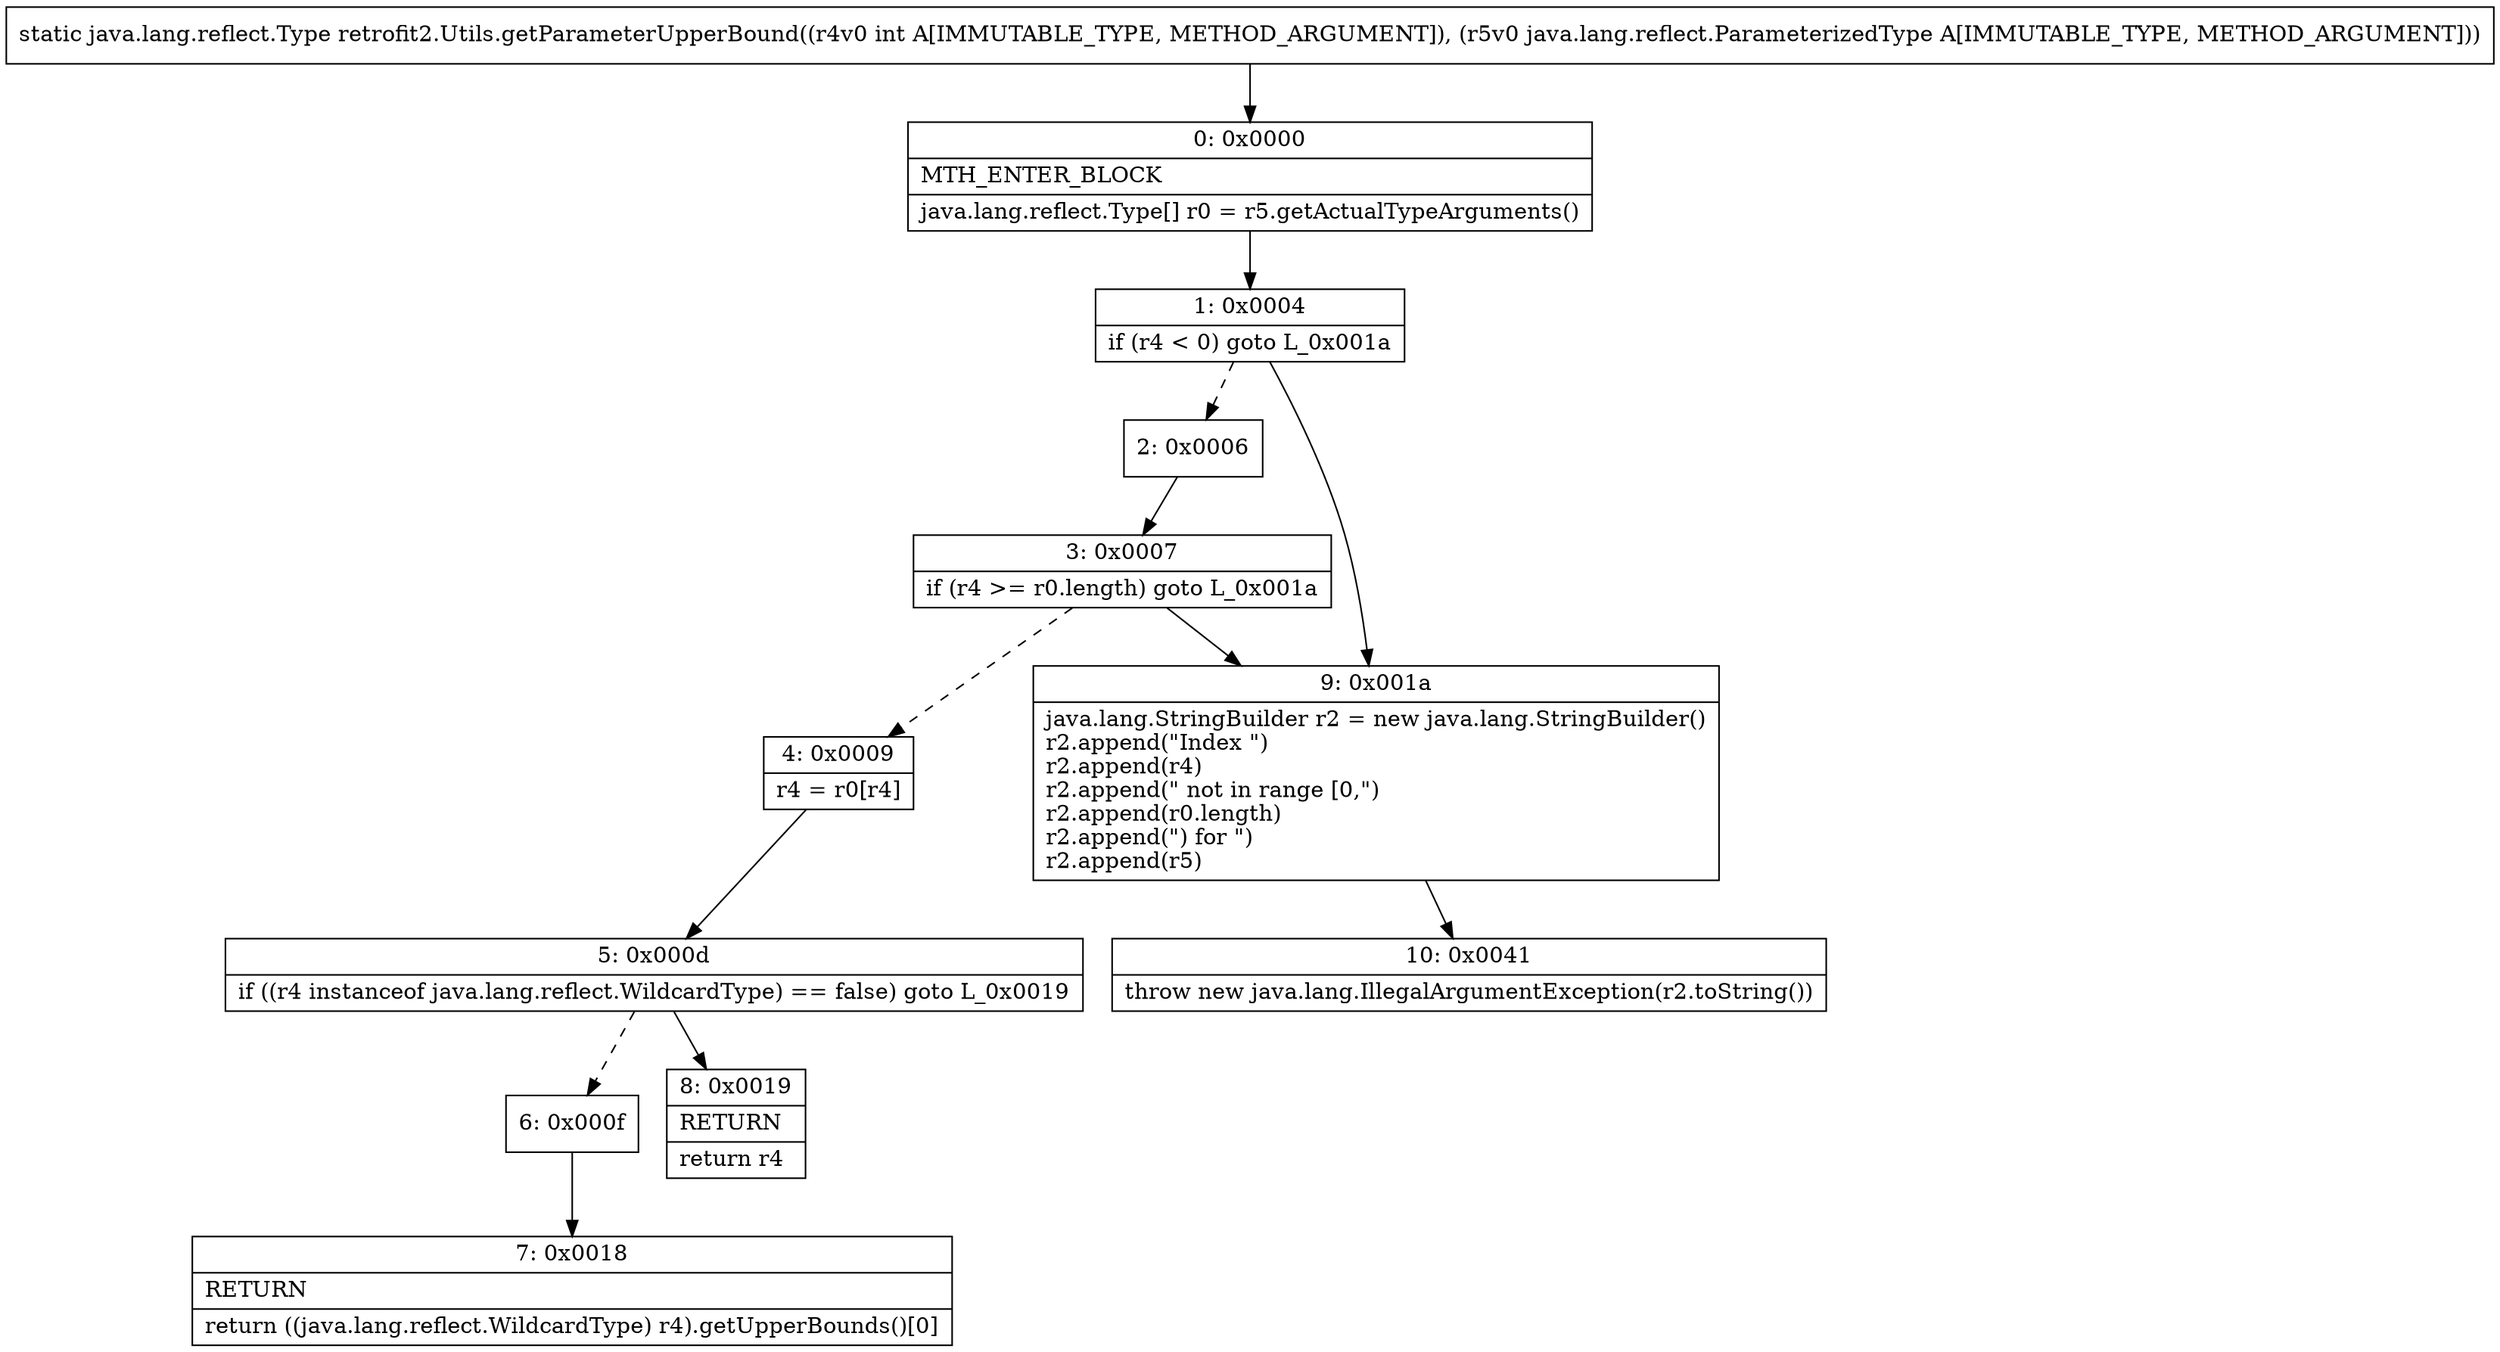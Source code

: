 digraph "CFG forretrofit2.Utils.getParameterUpperBound(ILjava\/lang\/reflect\/ParameterizedType;)Ljava\/lang\/reflect\/Type;" {
Node_0 [shape=record,label="{0\:\ 0x0000|MTH_ENTER_BLOCK\l|java.lang.reflect.Type[] r0 = r5.getActualTypeArguments()\l}"];
Node_1 [shape=record,label="{1\:\ 0x0004|if (r4 \< 0) goto L_0x001a\l}"];
Node_2 [shape=record,label="{2\:\ 0x0006}"];
Node_3 [shape=record,label="{3\:\ 0x0007|if (r4 \>= r0.length) goto L_0x001a\l}"];
Node_4 [shape=record,label="{4\:\ 0x0009|r4 = r0[r4]\l}"];
Node_5 [shape=record,label="{5\:\ 0x000d|if ((r4 instanceof java.lang.reflect.WildcardType) == false) goto L_0x0019\l}"];
Node_6 [shape=record,label="{6\:\ 0x000f}"];
Node_7 [shape=record,label="{7\:\ 0x0018|RETURN\l|return ((java.lang.reflect.WildcardType) r4).getUpperBounds()[0]\l}"];
Node_8 [shape=record,label="{8\:\ 0x0019|RETURN\l|return r4\l}"];
Node_9 [shape=record,label="{9\:\ 0x001a|java.lang.StringBuilder r2 = new java.lang.StringBuilder()\lr2.append(\"Index \")\lr2.append(r4)\lr2.append(\" not in range [0,\")\lr2.append(r0.length)\lr2.append(\") for \")\lr2.append(r5)\l}"];
Node_10 [shape=record,label="{10\:\ 0x0041|throw new java.lang.IllegalArgumentException(r2.toString())\l}"];
MethodNode[shape=record,label="{static java.lang.reflect.Type retrofit2.Utils.getParameterUpperBound((r4v0 int A[IMMUTABLE_TYPE, METHOD_ARGUMENT]), (r5v0 java.lang.reflect.ParameterizedType A[IMMUTABLE_TYPE, METHOD_ARGUMENT])) }"];
MethodNode -> Node_0;
Node_0 -> Node_1;
Node_1 -> Node_2[style=dashed];
Node_1 -> Node_9;
Node_2 -> Node_3;
Node_3 -> Node_4[style=dashed];
Node_3 -> Node_9;
Node_4 -> Node_5;
Node_5 -> Node_6[style=dashed];
Node_5 -> Node_8;
Node_6 -> Node_7;
Node_9 -> Node_10;
}

